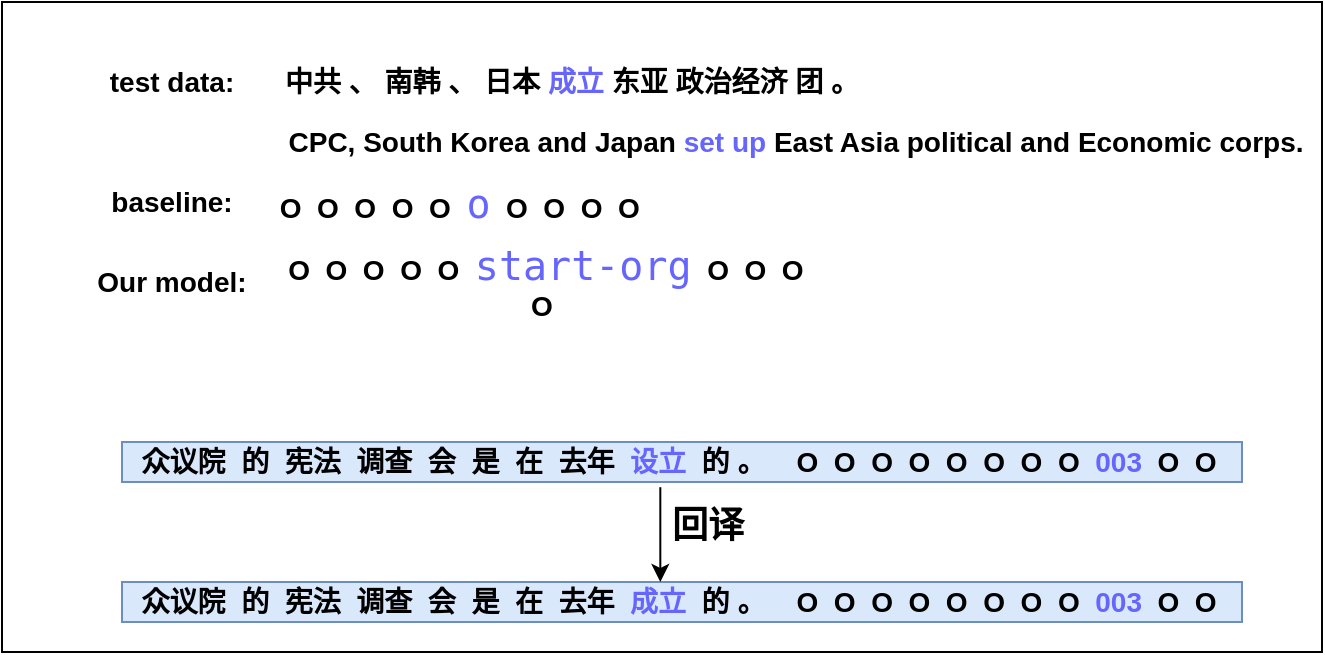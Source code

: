 <mxfile version="14.7.3" type="github">
  <diagram id="YPYotsMvMSeZRZDJY0u-" name="Page-1">
    <mxGraphModel dx="782" dy="650" grid="1" gridSize="10" guides="1" tooltips="1" connect="1" arrows="1" fold="1" page="1" pageScale="1" pageWidth="827" pageHeight="1169" math="0" shadow="0">
      <root>
        <mxCell id="0" />
        <mxCell id="1" parent="0" />
        <mxCell id="6ig5p9dbRhZ8NJoWkjug-12" value="" style="rounded=0;whiteSpace=wrap;html=1;" vertex="1" parent="1">
          <mxGeometry y="180" width="660" height="325" as="geometry" />
        </mxCell>
        <mxCell id="6ig5p9dbRhZ8NJoWkjug-13" value="&lt;span style=&quot;font-size: 14px&quot;&gt;&lt;b&gt;中共 、 南韩 、 日本 &lt;font color=&quot;#6666ff&quot; style=&quot;background-color: rgb(255 , 255 , 255)&quot;&gt;成立&lt;/font&gt; 东亚 政治经济 团 。&lt;span&gt; &lt;/span&gt;&lt;/b&gt;&lt;/span&gt;" style="text;html=1;align=center;verticalAlign=middle;whiteSpace=wrap;rounded=0;" vertex="1" parent="1">
          <mxGeometry x="140" y="210" width="290" height="20" as="geometry" />
        </mxCell>
        <mxCell id="6ig5p9dbRhZ8NJoWkjug-14" value="&lt;b style=&quot;font-size: 14px&quot;&gt;&lt;span&gt;&amp;nbsp;&lt;/span&gt;&amp;nbsp;O&amp;nbsp; O&amp;nbsp; O&amp;nbsp; O&amp;nbsp; O&amp;nbsp; &lt;/b&gt;&lt;font face=&quot;consolas, monospace&quot; color=&quot;#6666ff&quot;&gt;&lt;span style=&quot;font-size: 20px ; background-color: rgb(255 , 255 , 255)&quot;&gt;o&lt;/span&gt;&lt;/font&gt;&lt;b style=&quot;font-size: 14px&quot;&gt;&amp;nbsp; O&amp;nbsp; O&amp;nbsp; O&amp;nbsp; O&lt;/b&gt;" style="text;html=1;align=center;verticalAlign=middle;whiteSpace=wrap;rounded=0;" vertex="1" parent="1">
          <mxGeometry x="130" y="270" width="190" height="20" as="geometry" />
        </mxCell>
        <mxCell id="6ig5p9dbRhZ8NJoWkjug-15" value="&lt;span style=&quot;font-size: 14px&quot;&gt;&lt;b&gt;&lt;span&gt;&amp;nbsp;&lt;/span&gt;&amp;nbsp;O&amp;nbsp; O&amp;nbsp; O&amp;nbsp; O&amp;nbsp; O&amp;nbsp;&amp;nbsp;&lt;/b&gt;&lt;/span&gt;&lt;span style=&quot;background-color: rgb(255 , 255 , 255) ; font-family: &amp;#34;consolas&amp;#34; , monospace ; font-size: 15pt&quot;&gt;&lt;font color=&quot;#6666ff&quot;&gt;start-org&lt;/font&gt;&lt;/span&gt;&lt;b style=&quot;font-size: 14px&quot;&gt;&amp;nbsp; O&amp;nbsp; O&amp;nbsp; O&amp;nbsp; O&lt;/b&gt;" style="text;html=1;align=center;verticalAlign=middle;whiteSpace=wrap;rounded=0;" vertex="1" parent="1">
          <mxGeometry x="130" y="310" width="280" height="20" as="geometry" />
        </mxCell>
        <mxCell id="6ig5p9dbRhZ8NJoWkjug-16" value="&lt;b style=&quot;font-size: 14px&quot;&gt;众议院&amp;nbsp; 的&amp;nbsp; 宪法&amp;nbsp; 调查&amp;nbsp; 会&amp;nbsp; 是&amp;nbsp; 在&amp;nbsp; 去年&amp;nbsp; &lt;font color=&quot;#6666ff&quot;&gt;成立&amp;nbsp;&lt;/font&gt; 的 。&amp;nbsp;&amp;nbsp;&amp;nbsp; O&amp;nbsp; O&amp;nbsp; O&amp;nbsp; O&amp;nbsp; O&amp;nbsp; O&amp;nbsp; O&amp;nbsp; O&amp;nbsp;&amp;nbsp;&lt;font color=&quot;#6666ff&quot;&gt;003&amp;nbsp;&lt;/font&gt; O&amp;nbsp; O&amp;nbsp;&lt;/b&gt;" style="text;html=1;align=center;verticalAlign=middle;resizable=0;points=[];autosize=1;strokeColor=#6c8ebf;fillColor=#dae8fc;" vertex="1" parent="1">
          <mxGeometry x="60" y="470" width="560" height="20" as="geometry" />
        </mxCell>
        <mxCell id="6ig5p9dbRhZ8NJoWkjug-17" value="&lt;b style=&quot;font-size: 14px&quot;&gt;众议院&amp;nbsp; 的&amp;nbsp; 宪法&amp;nbsp; 调查&amp;nbsp; 会&amp;nbsp; 是&amp;nbsp; 在&amp;nbsp; 去年&amp;nbsp; &lt;font color=&quot;#6666ff&quot;&gt;设立&amp;nbsp;&lt;/font&gt; 的 。&amp;nbsp;&amp;nbsp;&amp;nbsp; O&amp;nbsp; O&amp;nbsp; O&amp;nbsp; O&amp;nbsp; O&amp;nbsp; O&amp;nbsp; O&amp;nbsp; O&amp;nbsp;&amp;nbsp;&lt;font color=&quot;#6666ff&quot;&gt;003&amp;nbsp;&lt;/font&gt; O&amp;nbsp; O&amp;nbsp;&lt;/b&gt;" style="text;html=1;align=center;verticalAlign=middle;resizable=0;points=[];autosize=1;strokeColor=#6c8ebf;fillColor=#dae8fc;" vertex="1" parent="1">
          <mxGeometry x="60" y="400" width="560" height="20" as="geometry" />
        </mxCell>
        <mxCell id="6ig5p9dbRhZ8NJoWkjug-18" value="&lt;font style=&quot;font-size: 14px&quot;&gt;&lt;b&gt;baseline:&lt;/b&gt;&lt;/font&gt;" style="text;html=1;strokeColor=none;fillColor=none;align=center;verticalAlign=middle;whiteSpace=wrap;rounded=0;" vertex="1" parent="1">
          <mxGeometry x="50" y="270" width="70" height="20" as="geometry" />
        </mxCell>
        <mxCell id="6ig5p9dbRhZ8NJoWkjug-19" value="&lt;font style=&quot;font-size: 14px&quot;&gt;&lt;b&gt;Our model:&lt;/b&gt;&lt;/font&gt;" style="text;html=1;strokeColor=none;fillColor=none;align=center;verticalAlign=middle;whiteSpace=wrap;rounded=0;" vertex="1" parent="1">
          <mxGeometry x="45" y="302.5" width="80" height="35" as="geometry" />
        </mxCell>
        <mxCell id="6ig5p9dbRhZ8NJoWkjug-20" value="" style="endArrow=classic;html=1;exitX=0.461;exitY=1.13;exitDx=0;exitDy=0;exitPerimeter=0;entryX=0.461;entryY=0;entryDx=0;entryDy=0;entryPerimeter=0;" edge="1" parent="1">
          <mxGeometry width="50" height="50" relative="1" as="geometry">
            <mxPoint x="329.16" y="422.6" as="sourcePoint" />
            <mxPoint x="329.16" y="470" as="targetPoint" />
          </mxGeometry>
        </mxCell>
        <mxCell id="6ig5p9dbRhZ8NJoWkjug-21" value="&lt;font style=&quot;font-size: 18px&quot;&gt;&lt;b&gt;回译&lt;/b&gt;&lt;/font&gt;" style="text;html=1;align=center;verticalAlign=middle;whiteSpace=wrap;rounded=0;" vertex="1" parent="1">
          <mxGeometry x="333" y="432" width="40" height="20" as="geometry" />
        </mxCell>
        <mxCell id="6ig5p9dbRhZ8NJoWkjug-22" value="&lt;font style=&quot;font-size: 14px&quot;&gt;&lt;b&gt;test data:&lt;/b&gt;&lt;/font&gt;" style="text;html=1;strokeColor=none;fillColor=none;align=center;verticalAlign=middle;whiteSpace=wrap;rounded=0;" vertex="1" parent="1">
          <mxGeometry x="50" y="210" width="70" height="20" as="geometry" />
        </mxCell>
        <mxCell id="6ig5p9dbRhZ8NJoWkjug-23" value="&lt;font style=&quot;font-size: 14px&quot;&gt;&lt;b&gt;CPC, South Korea and Japan &lt;font color=&quot;#6666ff&quot;&gt;set up&lt;/font&gt; East Asia political and Economic corps.&lt;/b&gt;&lt;/font&gt;" style="text;html=1;strokeColor=none;fillColor=none;align=center;verticalAlign=middle;whiteSpace=wrap;rounded=0;" vertex="1" parent="1">
          <mxGeometry x="140" y="240" width="513.5" height="20" as="geometry" />
        </mxCell>
      </root>
    </mxGraphModel>
  </diagram>
</mxfile>

